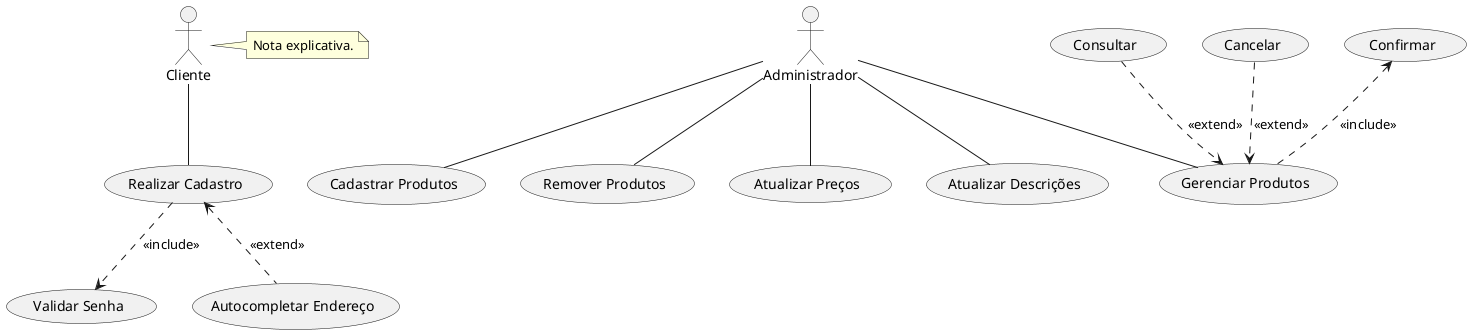 @startuml
'comentário :D
actor Cliente
note right of Cliente : Nota explicativa.
(Realizar Cadastro) as UC01
(Validar Senha) as UC02
(Autocompletar Endereço) as UC03
Cliente -- UC01
UC01 ..> UC02 : <<include>>
UC01 <.. UC03 : <<extend>>

actor Administrador
(Cadastrar Produtos) as UC04
(Remover Produtos) as UC05
(Atualizar Preços) as UC06
(Atualizar Descrições) as UC07
(Gerenciar Produtos) as UC08
(Consultar) as UC09
(Cancelar) as UC10
(Confirmar) as UC11

Administrador -- UC04
Administrador -- UC05
Administrador -- UC06
Administrador -- UC07
Administrador -- UC08
UC09 ..> UC08 : <<extend>>
UC10 ..> UC08 : <<extend>>
UC11 <.. UC08 : <<include>>